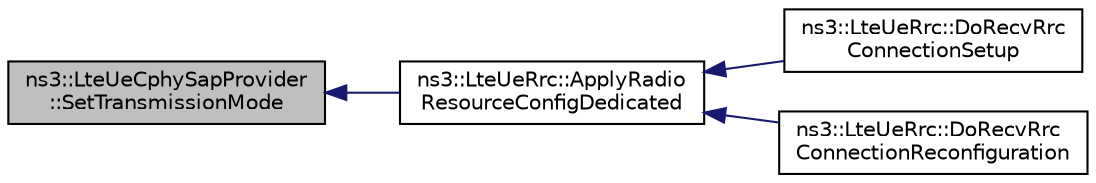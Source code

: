 digraph "ns3::LteUeCphySapProvider::SetTransmissionMode"
{
  edge [fontname="Helvetica",fontsize="10",labelfontname="Helvetica",labelfontsize="10"];
  node [fontname="Helvetica",fontsize="10",shape=record];
  rankdir="LR";
  Node1 [label="ns3::LteUeCphySapProvider\l::SetTransmissionMode",height=0.2,width=0.4,color="black", fillcolor="grey75", style="filled", fontcolor="black"];
  Node1 -> Node2 [dir="back",color="midnightblue",fontsize="10",style="solid"];
  Node2 [label="ns3::LteUeRrc::ApplyRadio\lResourceConfigDedicated",height=0.2,width=0.4,color="black", fillcolor="white", style="filled",URL="$d7/d1c/classns3_1_1LteUeRrc.html#af7c2bc93366a56a35793c3ef6bce5ce3"];
  Node2 -> Node3 [dir="back",color="midnightblue",fontsize="10",style="solid"];
  Node3 [label="ns3::LteUeRrc::DoRecvRrc\lConnectionSetup",height=0.2,width=0.4,color="black", fillcolor="white", style="filled",URL="$d7/d1c/classns3_1_1LteUeRrc.html#a3cfc766a9d059c1102ef7c2562dccdc9",tooltip="Part of the RRC protocol. Implement the LteUeRrcSapProvider::RecvRrcConnectionSetup interface..."];
  Node2 -> Node4 [dir="back",color="midnightblue",fontsize="10",style="solid"];
  Node4 [label="ns3::LteUeRrc::DoRecvRrc\lConnectionReconfiguration",height=0.2,width=0.4,color="black", fillcolor="white", style="filled",URL="$d7/d1c/classns3_1_1LteUeRrc.html#a010d1adc54671f4a4801ff1c0e831f15",tooltip="Part of the RRC protocol. Implement the LteUeRrcSapProvider::RecvRrcConnectionReconfiguration interfa..."];
}
